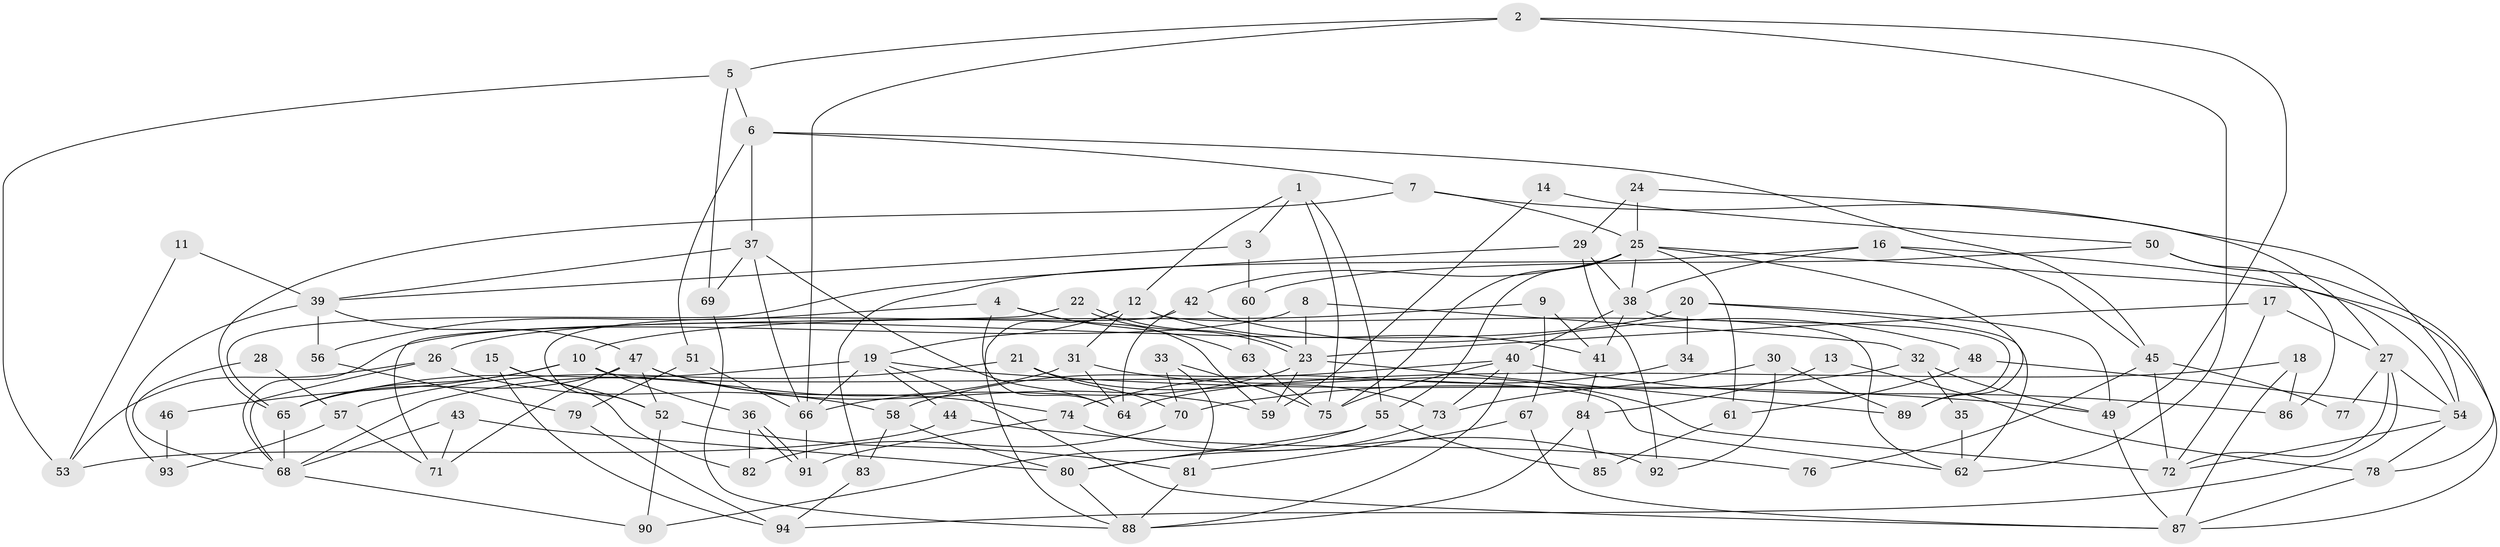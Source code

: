 // coarse degree distribution, {7: 0.13793103448275862, 6: 0.13793103448275862, 3: 0.15517241379310345, 4: 0.15517241379310345, 8: 0.06896551724137931, 5: 0.1896551724137931, 10: 0.017241379310344827, 2: 0.10344827586206896, 11: 0.017241379310344827, 9: 0.017241379310344827}
// Generated by graph-tools (version 1.1) at 2025/52/02/27/25 19:52:07]
// undirected, 94 vertices, 188 edges
graph export_dot {
graph [start="1"]
  node [color=gray90,style=filled];
  1;
  2;
  3;
  4;
  5;
  6;
  7;
  8;
  9;
  10;
  11;
  12;
  13;
  14;
  15;
  16;
  17;
  18;
  19;
  20;
  21;
  22;
  23;
  24;
  25;
  26;
  27;
  28;
  29;
  30;
  31;
  32;
  33;
  34;
  35;
  36;
  37;
  38;
  39;
  40;
  41;
  42;
  43;
  44;
  45;
  46;
  47;
  48;
  49;
  50;
  51;
  52;
  53;
  54;
  55;
  56;
  57;
  58;
  59;
  60;
  61;
  62;
  63;
  64;
  65;
  66;
  67;
  68;
  69;
  70;
  71;
  72;
  73;
  74;
  75;
  76;
  77;
  78;
  79;
  80;
  81;
  82;
  83;
  84;
  85;
  86;
  87;
  88;
  89;
  90;
  91;
  92;
  93;
  94;
  1 -- 75;
  1 -- 12;
  1 -- 3;
  1 -- 55;
  2 -- 5;
  2 -- 66;
  2 -- 49;
  2 -- 62;
  3 -- 60;
  3 -- 39;
  4 -- 59;
  4 -- 64;
  4 -- 56;
  4 -- 63;
  5 -- 6;
  5 -- 69;
  5 -- 53;
  6 -- 7;
  6 -- 37;
  6 -- 45;
  6 -- 51;
  7 -- 25;
  7 -- 54;
  7 -- 65;
  8 -- 23;
  8 -- 68;
  8 -- 32;
  9 -- 41;
  9 -- 10;
  9 -- 67;
  10 -- 62;
  10 -- 65;
  10 -- 36;
  10 -- 46;
  11 -- 53;
  11 -- 39;
  12 -- 31;
  12 -- 19;
  12 -- 41;
  12 -- 62;
  12 -- 88;
  13 -- 84;
  13 -- 78;
  14 -- 59;
  14 -- 50;
  15 -- 52;
  15 -- 94;
  15 -- 82;
  16 -- 38;
  16 -- 45;
  16 -- 54;
  16 -- 83;
  17 -- 72;
  17 -- 23;
  17 -- 27;
  18 -- 87;
  18 -- 64;
  18 -- 86;
  19 -- 49;
  19 -- 65;
  19 -- 44;
  19 -- 66;
  19 -- 87;
  20 -- 62;
  20 -- 49;
  20 -- 26;
  20 -- 34;
  21 -- 73;
  21 -- 70;
  21 -- 57;
  22 -- 23;
  22 -- 23;
  22 -- 71;
  23 -- 66;
  23 -- 59;
  23 -- 89;
  24 -- 25;
  24 -- 29;
  24 -- 27;
  25 -- 89;
  25 -- 55;
  25 -- 38;
  25 -- 42;
  25 -- 61;
  25 -- 75;
  25 -- 87;
  26 -- 58;
  26 -- 53;
  26 -- 68;
  27 -- 54;
  27 -- 72;
  27 -- 77;
  27 -- 94;
  28 -- 68;
  28 -- 57;
  29 -- 65;
  29 -- 38;
  29 -- 92;
  30 -- 89;
  30 -- 73;
  30 -- 92;
  31 -- 72;
  31 -- 68;
  31 -- 64;
  32 -- 49;
  32 -- 35;
  32 -- 70;
  33 -- 81;
  33 -- 70;
  33 -- 75;
  34 -- 74;
  35 -- 62;
  36 -- 91;
  36 -- 91;
  36 -- 82;
  37 -- 39;
  37 -- 64;
  37 -- 66;
  37 -- 69;
  38 -- 41;
  38 -- 40;
  38 -- 89;
  39 -- 47;
  39 -- 56;
  39 -- 93;
  40 -- 75;
  40 -- 58;
  40 -- 73;
  40 -- 86;
  40 -- 88;
  41 -- 84;
  42 -- 52;
  42 -- 48;
  42 -- 64;
  43 -- 80;
  43 -- 68;
  43 -- 71;
  44 -- 53;
  44 -- 76;
  45 -- 72;
  45 -- 76;
  45 -- 77;
  46 -- 93;
  47 -- 52;
  47 -- 74;
  47 -- 59;
  47 -- 65;
  47 -- 71;
  48 -- 54;
  48 -- 61;
  49 -- 87;
  50 -- 78;
  50 -- 86;
  50 -- 60;
  51 -- 66;
  51 -- 79;
  52 -- 81;
  52 -- 90;
  54 -- 72;
  54 -- 78;
  55 -- 80;
  55 -- 85;
  55 -- 90;
  56 -- 79;
  57 -- 71;
  57 -- 93;
  58 -- 83;
  58 -- 80;
  60 -- 63;
  61 -- 85;
  63 -- 75;
  65 -- 68;
  66 -- 91;
  67 -- 87;
  67 -- 81;
  68 -- 90;
  69 -- 88;
  70 -- 82;
  73 -- 80;
  74 -- 91;
  74 -- 92;
  78 -- 87;
  79 -- 94;
  80 -- 88;
  81 -- 88;
  83 -- 94;
  84 -- 88;
  84 -- 85;
}
